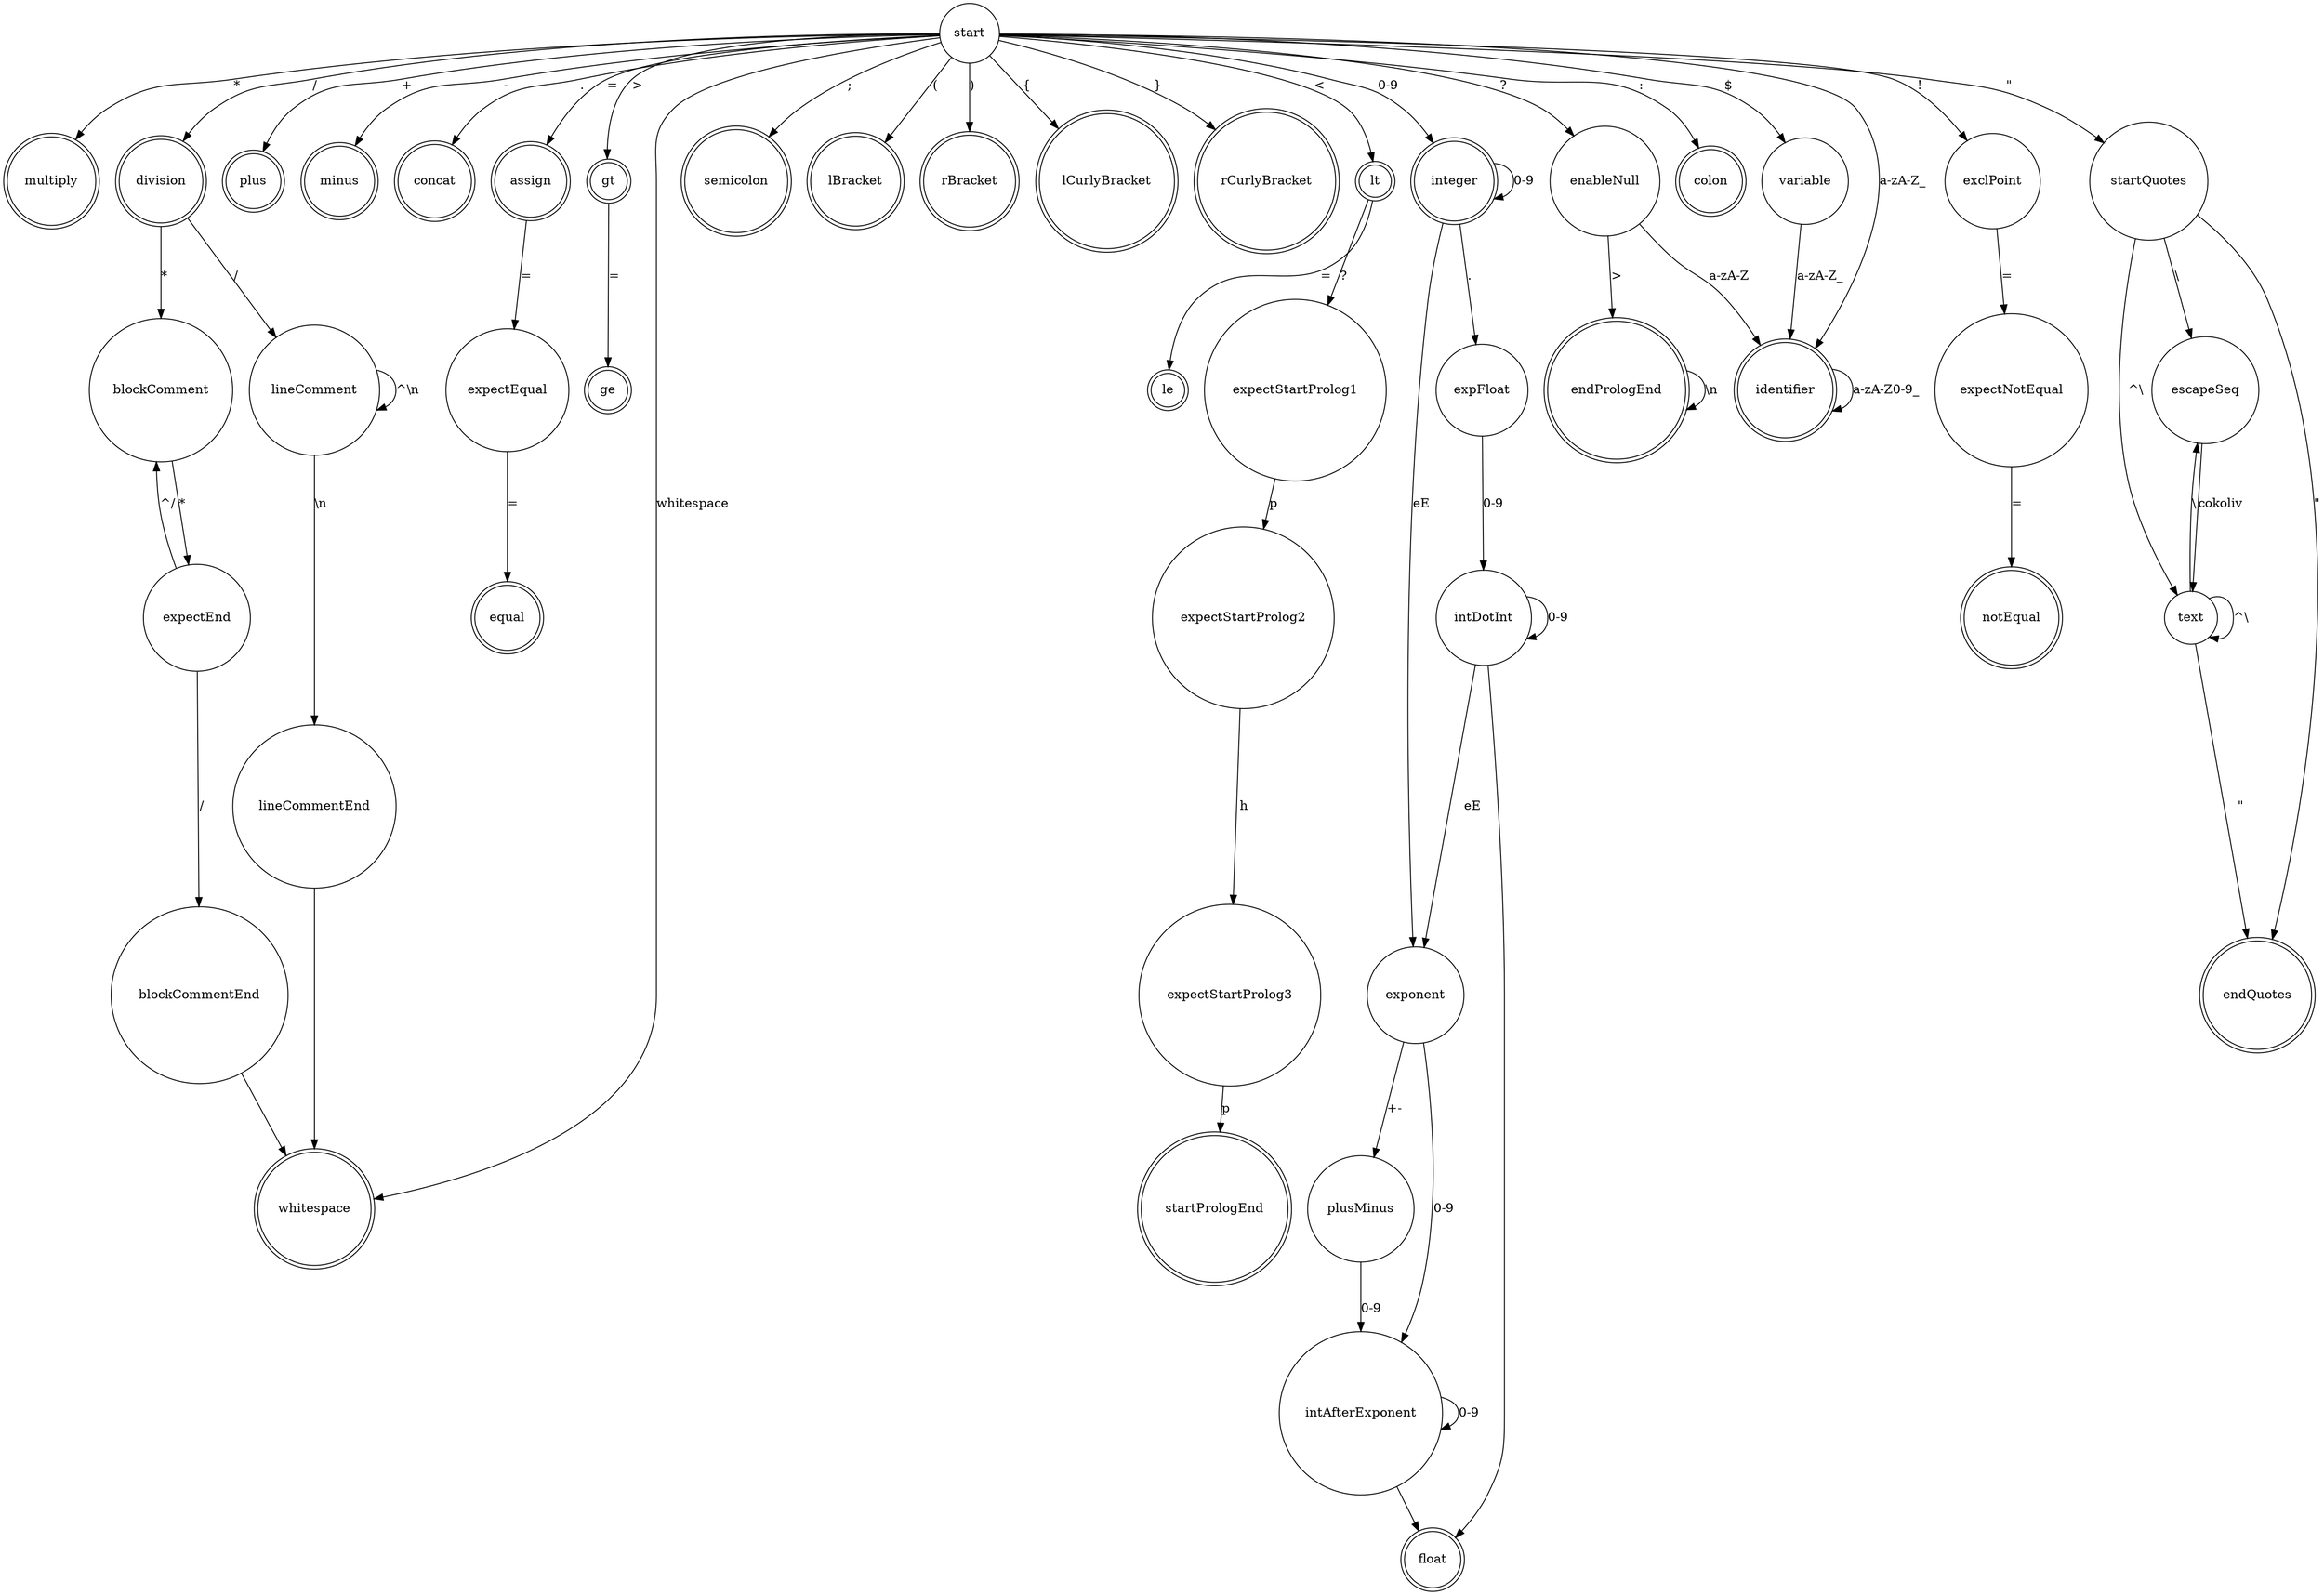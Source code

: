 digraph G {
    node [shape=circle]{
        node [shape=doublecircle]
        multiply
        division
        plus
        minus
        concat
        assign
        equal
        gt
        ge
        lt
        le
        semicolon
        lBracket
        rBracket
        lCurlyBracket 
        rCurlyBracket 
        notEqual
        integer 
        float
        endQuotes
        whitespace
        startPrologEnd
        endPrologEnd
        identifier
        colon
    }

    start -> multiply [label = "*"]
    
    start -> division [label = "/"]
    division -> lineComment [label="/"]
    lineComment -> lineComment [label="^\\n"]
    lineComment -> lineCommentEnd [label="\\n"]
    lineCommentEnd -> whitespace
    division -> blockComment [label="*"]
    blockComment -> expectEnd[label="*"]
    expectEnd -> blockComment[label="^/"]
    expectEnd -> blockCommentEnd[label="/"]
    blockCommentEnd -> whitespace

    start -> plus[label="+"]

    start -> minus[label="-"]

    start -> concat[label="."]

    start -> assign[label="="]
    assign -> expectEqual[label="="]
    expectEqual -> equal[label="="]

    start -> gt[label=">"]
    gt -> ge[label="="]
    
    start -> lt[label="<"]
    lt -> le[label="="]
    lt -> expectStartProlog1[label="?"]
    expectStartProlog1 -> expectStartProlog2[label="p"]
    expectStartProlog2 -> expectStartProlog3[label="h"]
    expectStartProlog3 -> startPrologEnd[label="p"]
    
    start -> enableNull[label="?"]
    enableNull -> identifier[label="a-zA-Z"]
    enableNull -> endPrologEnd[label=">"]
    endPrologEnd -> endPrologEnd[label="\\n"]

    start -> exclPoint[label="!"]
    exclPoint -> expectNotEqual[label="="]
    expectNotEqual -> notEqual[label="="]

    start -> semicolon[label=";"]

    start -> lBracket[label="("]

    start -> rBracket[label=")"]

    start -> lCurlyBracket[label="{"]

    start -> rCurlyBracket[label="}"]

    start -> integer[label="0-9"]
    integer -> integer[label="0-9"]
    integer -> expFloat[label="."]
    expFloat -> intDotInt[label="0-9"]
    intDotInt -> intDotInt[label="0-9"]
    intDotInt -> float
    integer -> exponent[label="eE"]
    exponent -> intAfterExponent[label="0-9"]
    exponent -> plusMinus[label="+-"]
    plusMinus -> intAfterExponent[label="0-9"]
    intAfterExponent -> intAfterExponent[label="0-9"]
    intAfterExponent -> float
    intDotInt -> exponent[label="eE"]

    start -> startQuotes[label="\""]
    startQuotes -> endQuotes[label="\""]
    startQuotes -> escapeSeq[label="\\"]
    startQuotes -> text[label="^\\"]
    text -> escapeSeq[label="\\"]
    text -> text[label="^\\"]
    escapeSeq -> text[label="cokoliv"]
    text -> endQuotes[label="\""]

    start -> whitespace[label="whitespace"]
    
    start -> identifier[label="a-zA-Z_"]
    identifier -> identifier[label="a-zA-Z0-9_"]

    start -> colon[label=":"]

    start -> variable[label="$"]
    variable -> identifier[label="a-zA-Z_"]
    
}